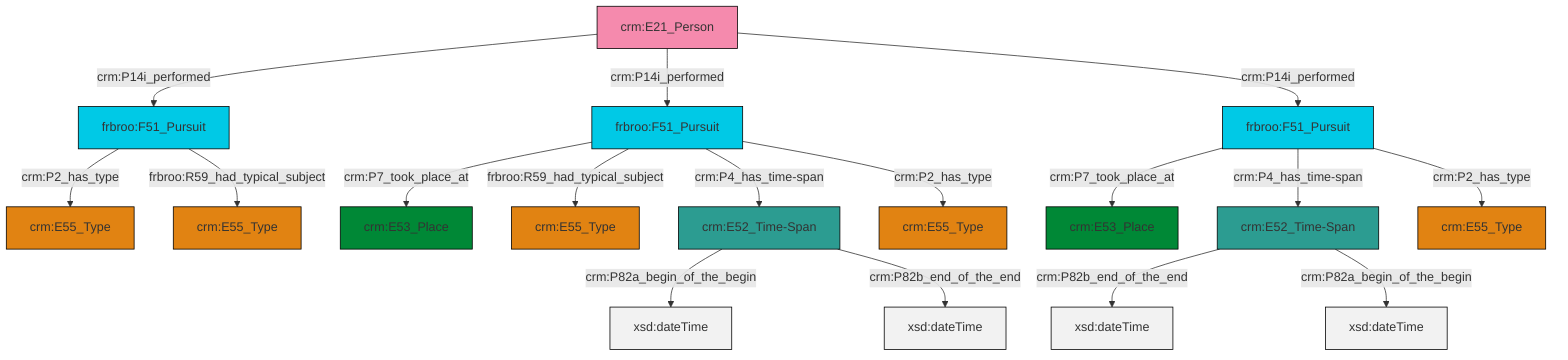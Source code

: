 graph TD
classDef Literal fill:#f2f2f2,stroke:#000000;
classDef CRM_Entity fill:#FFFFFF,stroke:#000000;
classDef Temporal_Entity fill:#00C9E6, stroke:#000000;
classDef Type fill:#E18312, stroke:#000000;
classDef Time-Span fill:#2C9C91, stroke:#000000;
classDef Appellation fill:#FFEB7F, stroke:#000000;
classDef Place fill:#008836, stroke:#000000;
classDef Persistent_Item fill:#B266B2, stroke:#000000;
classDef Conceptual_Object fill:#FFD700, stroke:#000000;
classDef Physical_Thing fill:#D2B48C, stroke:#000000;
classDef Actor fill:#f58aad, stroke:#000000;
classDef PC_Classes fill:#4ce600, stroke:#000000;
classDef Multi fill:#cccccc,stroke:#000000;

0["frbroo:F51_Pursuit"]:::Temporal_Entity -->|crm:P2_has_type| 1["crm:E55_Type"]:::Type
0["frbroo:F51_Pursuit"]:::Temporal_Entity -->|frbroo:R59_had_typical_subject| 4["crm:E55_Type"]:::Type
5["crm:E52_Time-Span"]:::Time-Span -->|crm:P82b_end_of_the_end| 6[xsd:dateTime]:::Literal
7["crm:E52_Time-Span"]:::Time-Span -->|crm:P82a_begin_of_the_begin| 8[xsd:dateTime]:::Literal
13["crm:E21_Person"]:::Actor -->|crm:P14i_performed| 0["frbroo:F51_Pursuit"]:::Temporal_Entity
17["frbroo:F51_Pursuit"]:::Temporal_Entity -->|crm:P7_took_place_at| 18["crm:E53_Place"]:::Place
17["frbroo:F51_Pursuit"]:::Temporal_Entity -->|crm:P4_has_time-span| 5["crm:E52_Time-Span"]:::Time-Span
23["frbroo:F51_Pursuit"]:::Temporal_Entity -->|crm:P7_took_place_at| 11["crm:E53_Place"]:::Place
17["frbroo:F51_Pursuit"]:::Temporal_Entity -->|crm:P2_has_type| 9["crm:E55_Type"]:::Type
23["frbroo:F51_Pursuit"]:::Temporal_Entity -->|frbroo:R59_had_typical_subject| 2["crm:E55_Type"]:::Type
13["crm:E21_Person"]:::Actor -->|crm:P14i_performed| 23["frbroo:F51_Pursuit"]:::Temporal_Entity
5["crm:E52_Time-Span"]:::Time-Span -->|crm:P82a_begin_of_the_begin| 28[xsd:dateTime]:::Literal
7["crm:E52_Time-Span"]:::Time-Span -->|crm:P82b_end_of_the_end| 29[xsd:dateTime]:::Literal
23["frbroo:F51_Pursuit"]:::Temporal_Entity -->|crm:P4_has_time-span| 7["crm:E52_Time-Span"]:::Time-Span
23["frbroo:F51_Pursuit"]:::Temporal_Entity -->|crm:P2_has_type| 15["crm:E55_Type"]:::Type
13["crm:E21_Person"]:::Actor -->|crm:P14i_performed| 17["frbroo:F51_Pursuit"]:::Temporal_Entity